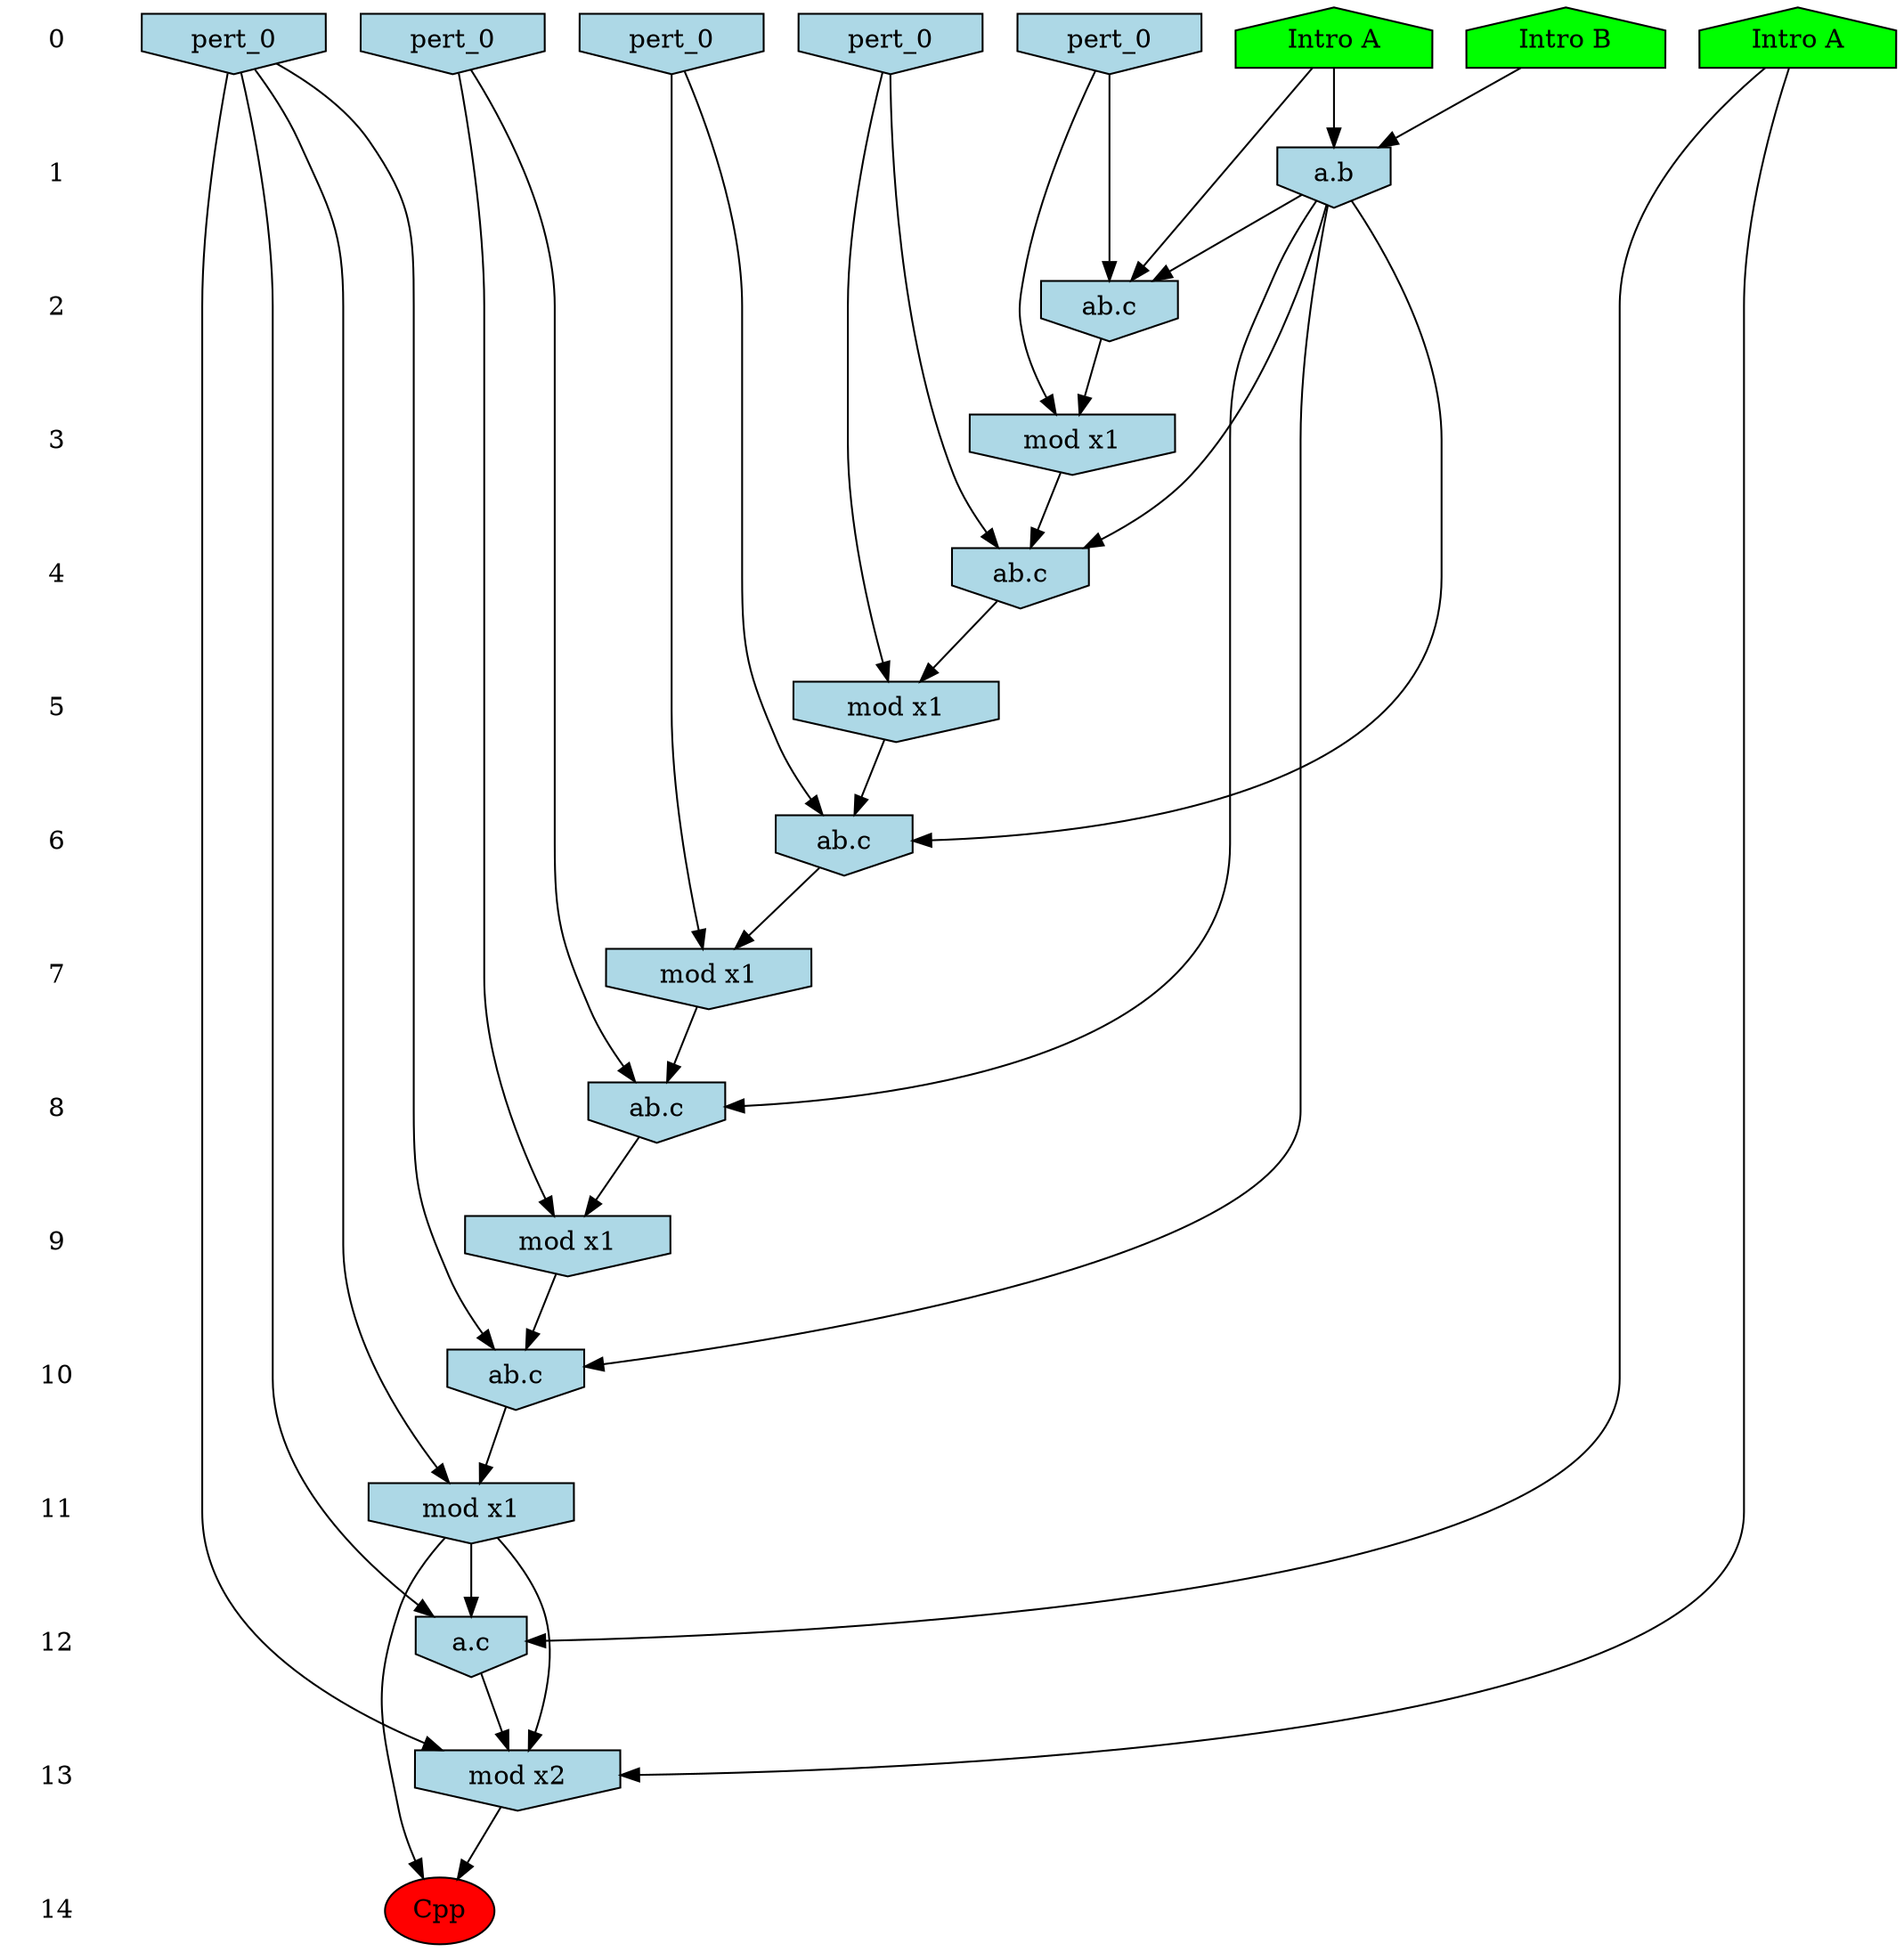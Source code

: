 /* Compression of 1 causal flows obtained in average at 1.002691E+01 t.u */
/* Compressed causal flows were: [7] */
digraph G{
 ranksep=.5 ; 
{ rank = same ; "0" [shape=plaintext] ; node_1 [label ="Intro B", shape=house, style=filled, fillcolor=green] ;
node_2 [label ="Intro A", shape=house, style=filled, fillcolor=green] ;
node_3 [label ="Intro A", shape=house, style=filled, fillcolor=green] ;
node_5 [label="pert_0", shape=invhouse, style=filled, fillcolor = lightblue] ;
node_6 [label="pert_0", shape=invhouse, style=filled, fillcolor = lightblue] ;
node_7 [label="pert_0", shape=invhouse, style=filled, fillcolor = lightblue] ;
node_8 [label="pert_0", shape=invhouse, style=filled, fillcolor = lightblue] ;
node_9 [label="pert_0", shape=invhouse, style=filled, fillcolor = lightblue] ;
}
{ rank = same ; "1" [shape=plaintext] ; node_4 [label="a.b", shape=invhouse, style=filled, fillcolor = lightblue] ;
}
{ rank = same ; "2" [shape=plaintext] ; node_10 [label="ab.c", shape=invhouse, style=filled, fillcolor = lightblue] ;
}
{ rank = same ; "3" [shape=plaintext] ; node_11 [label="mod x1", shape=invhouse, style=filled, fillcolor = lightblue] ;
}
{ rank = same ; "4" [shape=plaintext] ; node_12 [label="ab.c", shape=invhouse, style=filled, fillcolor = lightblue] ;
}
{ rank = same ; "5" [shape=plaintext] ; node_13 [label="mod x1", shape=invhouse, style=filled, fillcolor = lightblue] ;
}
{ rank = same ; "6" [shape=plaintext] ; node_14 [label="ab.c", shape=invhouse, style=filled, fillcolor = lightblue] ;
}
{ rank = same ; "7" [shape=plaintext] ; node_15 [label="mod x1", shape=invhouse, style=filled, fillcolor = lightblue] ;
}
{ rank = same ; "8" [shape=plaintext] ; node_16 [label="ab.c", shape=invhouse, style=filled, fillcolor = lightblue] ;
}
{ rank = same ; "9" [shape=plaintext] ; node_17 [label="mod x1", shape=invhouse, style=filled, fillcolor = lightblue] ;
}
{ rank = same ; "10" [shape=plaintext] ; node_18 [label="ab.c", shape=invhouse, style=filled, fillcolor = lightblue] ;
}
{ rank = same ; "11" [shape=plaintext] ; node_19 [label="mod x1", shape=invhouse, style=filled, fillcolor = lightblue] ;
}
{ rank = same ; "12" [shape=plaintext] ; node_20 [label="a.c", shape=invhouse, style=filled, fillcolor = lightblue] ;
}
{ rank = same ; "13" [shape=plaintext] ; node_21 [label="mod x2", shape=invhouse, style=filled, fillcolor = lightblue] ;
}
{ rank = same ; "14" [shape=plaintext] ; node_22 [label ="Cpp", style=filled, fillcolor=red] ;
}
"0" -> "1" [style="invis"]; 
"1" -> "2" [style="invis"]; 
"2" -> "3" [style="invis"]; 
"3" -> "4" [style="invis"]; 
"4" -> "5" [style="invis"]; 
"5" -> "6" [style="invis"]; 
"6" -> "7" [style="invis"]; 
"7" -> "8" [style="invis"]; 
"8" -> "9" [style="invis"]; 
"9" -> "10" [style="invis"]; 
"10" -> "11" [style="invis"]; 
"11" -> "12" [style="invis"]; 
"12" -> "13" [style="invis"]; 
"13" -> "14" [style="invis"]; 
node_1 -> node_4
node_2 -> node_4
node_2 -> node_10
node_4 -> node_10
node_7 -> node_10
node_7 -> node_11
node_10 -> node_11
node_4 -> node_12
node_5 -> node_12
node_11 -> node_12
node_5 -> node_13
node_12 -> node_13
node_4 -> node_14
node_9 -> node_14
node_13 -> node_14
node_9 -> node_15
node_14 -> node_15
node_4 -> node_16
node_6 -> node_16
node_15 -> node_16
node_6 -> node_17
node_16 -> node_17
node_4 -> node_18
node_8 -> node_18
node_17 -> node_18
node_8 -> node_19
node_18 -> node_19
node_3 -> node_20
node_8 -> node_20
node_19 -> node_20
node_3 -> node_21
node_8 -> node_21
node_19 -> node_21
node_20 -> node_21
node_19 -> node_22
node_21 -> node_22
}
/*
 Dot generation time: 0.000000
*/